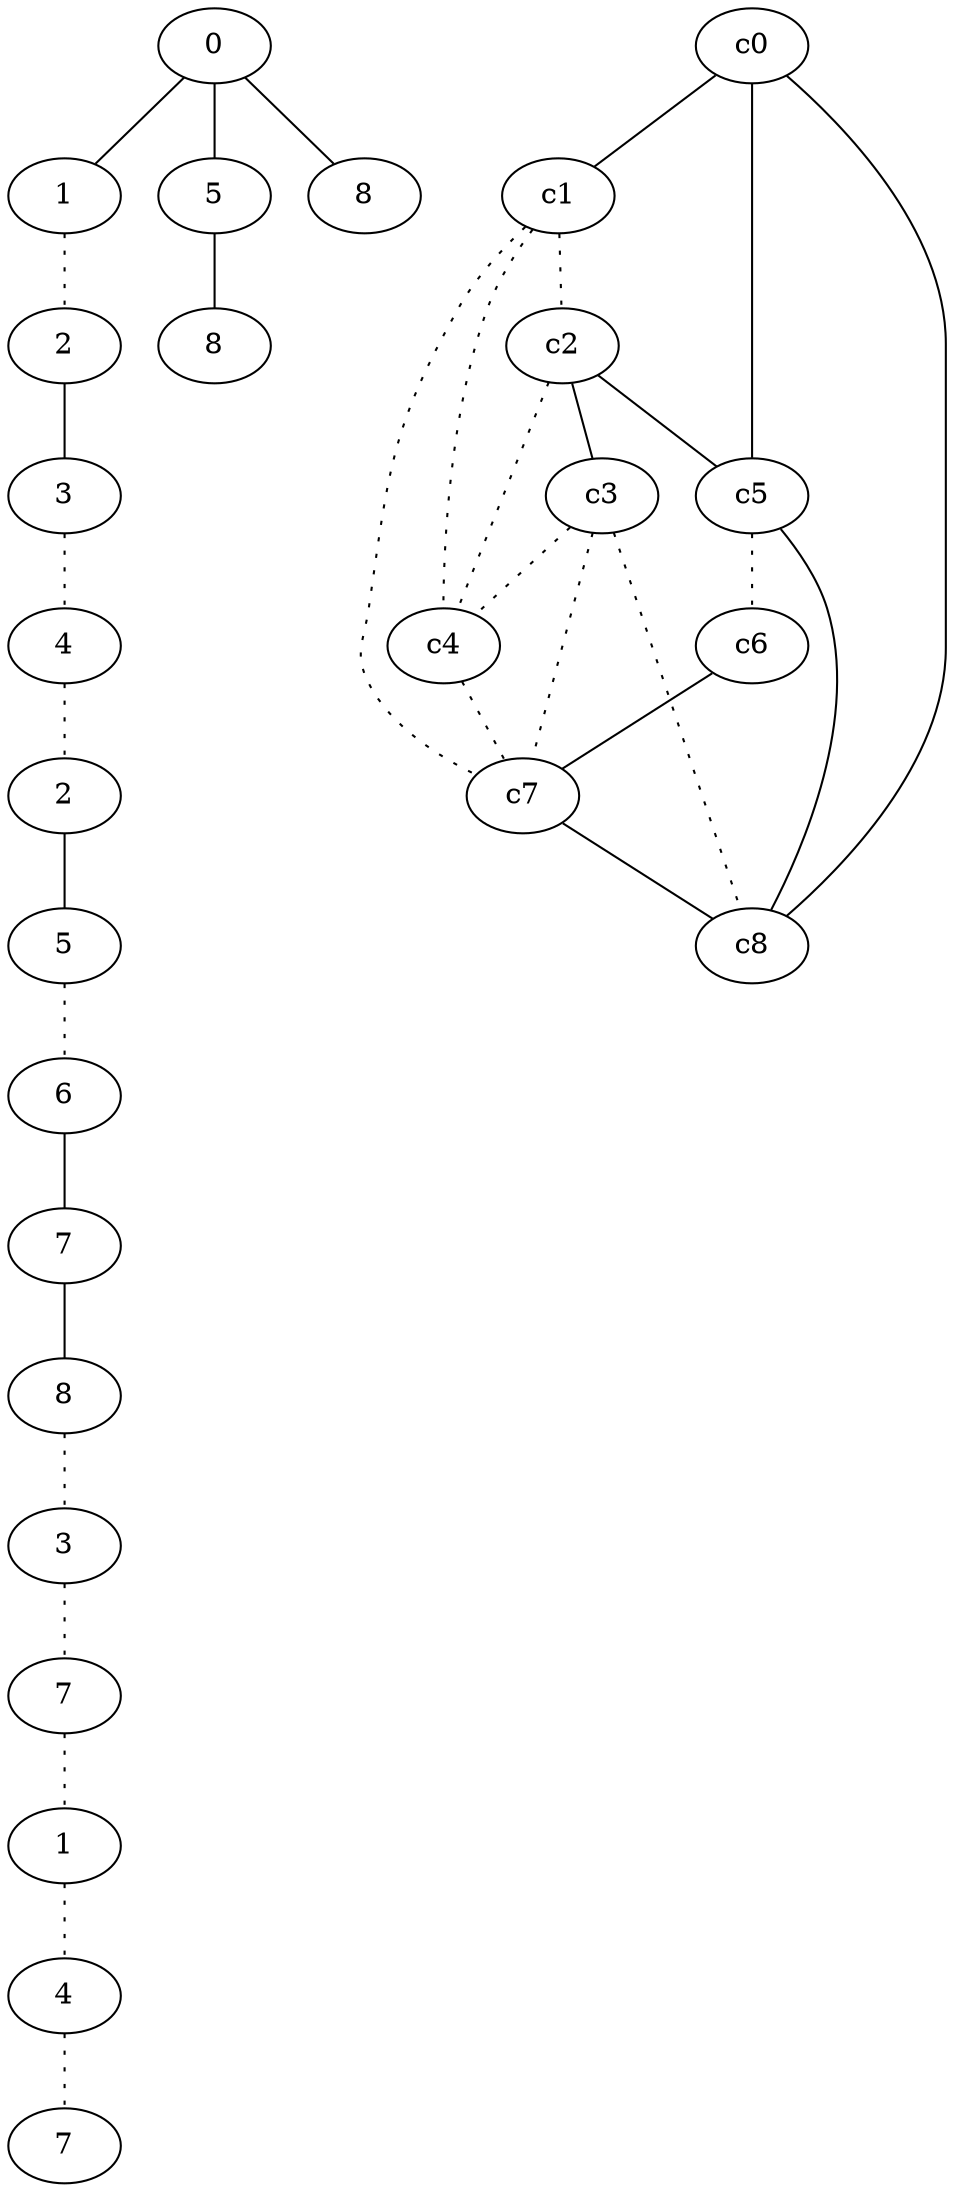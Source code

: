 graph {
a0[label=0];
a1[label=1];
a2[label=2];
a3[label=3];
a4[label=4];
a5[label=2];
a6[label=5];
a7[label=6];
a8[label=7];
a9[label=8];
a10[label=3];
a11[label=7];
a12[label=1];
a13[label=4];
a14[label=7];
a15[label=5];
a16[label=8];
a17[label=8];
a0 -- a1;
a0 -- a15;
a0 -- a17;
a1 -- a2 [style=dotted];
a2 -- a3;
a3 -- a4 [style=dotted];
a4 -- a5 [style=dotted];
a5 -- a6;
a6 -- a7 [style=dotted];
a7 -- a8;
a8 -- a9;
a9 -- a10 [style=dotted];
a10 -- a11 [style=dotted];
a11 -- a12 [style=dotted];
a12 -- a13 [style=dotted];
a13 -- a14 [style=dotted];
a15 -- a16;
c0 -- c1;
c0 -- c5;
c0 -- c8;
c1 -- c2 [style=dotted];
c1 -- c4 [style=dotted];
c1 -- c7 [style=dotted];
c2 -- c3;
c2 -- c4 [style=dotted];
c2 -- c5;
c3 -- c4 [style=dotted];
c3 -- c7 [style=dotted];
c3 -- c8 [style=dotted];
c4 -- c7 [style=dotted];
c5 -- c6 [style=dotted];
c5 -- c8;
c6 -- c7;
c7 -- c8;
}
